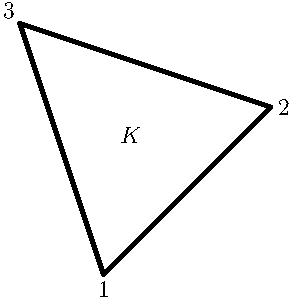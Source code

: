 size(150,150);

pair p0 = (0,0);
pair p1 = (1, 1);
pair p2 = (-0.5,1.5);

draw(p0--p1--p2--cycle, linewidth(2));

label("$1$", p0, S);
label("$2$", p1, E);
label("$3$", p2, NW);
label("$K$", (p0+p1+p2)/3);
